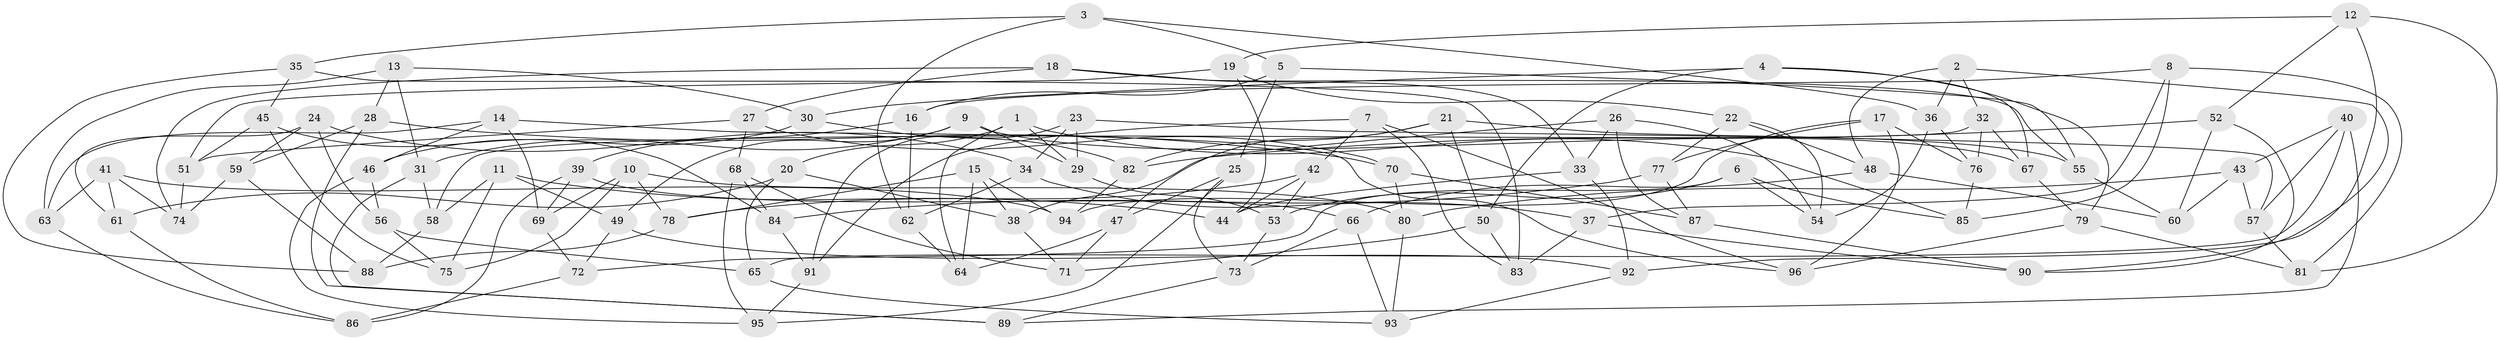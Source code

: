 // coarse degree distribution, {4: 0.5263157894736842, 6: 0.19298245614035087, 5: 0.05263157894736842, 8: 0.10526315789473684, 7: 0.05263157894736842, 10: 0.017543859649122806, 12: 0.017543859649122806, 3: 0.03508771929824561}
// Generated by graph-tools (version 1.1) at 2025/20/03/04/25 18:20:31]
// undirected, 96 vertices, 192 edges
graph export_dot {
graph [start="1"]
  node [color=gray90,style=filled];
  1;
  2;
  3;
  4;
  5;
  6;
  7;
  8;
  9;
  10;
  11;
  12;
  13;
  14;
  15;
  16;
  17;
  18;
  19;
  20;
  21;
  22;
  23;
  24;
  25;
  26;
  27;
  28;
  29;
  30;
  31;
  32;
  33;
  34;
  35;
  36;
  37;
  38;
  39;
  40;
  41;
  42;
  43;
  44;
  45;
  46;
  47;
  48;
  49;
  50;
  51;
  52;
  53;
  54;
  55;
  56;
  57;
  58;
  59;
  60;
  61;
  62;
  63;
  64;
  65;
  66;
  67;
  68;
  69;
  70;
  71;
  72;
  73;
  74;
  75;
  76;
  77;
  78;
  79;
  80;
  81;
  82;
  83;
  84;
  85;
  86;
  87;
  88;
  89;
  90;
  91;
  92;
  93;
  94;
  95;
  96;
  1 -- 29;
  1 -- 20;
  1 -- 85;
  1 -- 64;
  2 -- 32;
  2 -- 90;
  2 -- 36;
  2 -- 48;
  3 -- 35;
  3 -- 62;
  3 -- 36;
  3 -- 5;
  4 -- 50;
  4 -- 67;
  4 -- 79;
  4 -- 30;
  5 -- 25;
  5 -- 55;
  5 -- 16;
  6 -- 72;
  6 -- 85;
  6 -- 53;
  6 -- 54;
  7 -- 42;
  7 -- 91;
  7 -- 96;
  7 -- 83;
  8 -- 37;
  8 -- 85;
  8 -- 16;
  8 -- 81;
  9 -- 29;
  9 -- 31;
  9 -- 49;
  9 -- 67;
  10 -- 78;
  10 -- 75;
  10 -- 80;
  10 -- 69;
  11 -- 58;
  11 -- 44;
  11 -- 75;
  11 -- 49;
  12 -- 81;
  12 -- 19;
  12 -- 92;
  12 -- 52;
  13 -- 63;
  13 -- 31;
  13 -- 30;
  13 -- 28;
  14 -- 46;
  14 -- 63;
  14 -- 69;
  14 -- 96;
  15 -- 78;
  15 -- 38;
  15 -- 94;
  15 -- 64;
  16 -- 39;
  16 -- 62;
  17 -- 96;
  17 -- 94;
  17 -- 76;
  17 -- 77;
  18 -- 55;
  18 -- 74;
  18 -- 27;
  18 -- 33;
  19 -- 51;
  19 -- 22;
  19 -- 44;
  20 -- 65;
  20 -- 38;
  20 -- 61;
  21 -- 50;
  21 -- 55;
  21 -- 47;
  21 -- 82;
  22 -- 48;
  22 -- 54;
  22 -- 77;
  23 -- 34;
  23 -- 29;
  23 -- 57;
  23 -- 91;
  24 -- 59;
  24 -- 61;
  24 -- 56;
  24 -- 34;
  25 -- 47;
  25 -- 73;
  25 -- 95;
  26 -- 38;
  26 -- 87;
  26 -- 33;
  26 -- 54;
  27 -- 68;
  27 -- 51;
  27 -- 70;
  28 -- 59;
  28 -- 89;
  28 -- 70;
  29 -- 53;
  30 -- 46;
  30 -- 82;
  31 -- 89;
  31 -- 58;
  32 -- 58;
  32 -- 76;
  32 -- 67;
  33 -- 44;
  33 -- 92;
  34 -- 37;
  34 -- 62;
  35 -- 45;
  35 -- 88;
  35 -- 83;
  36 -- 76;
  36 -- 54;
  37 -- 83;
  37 -- 90;
  38 -- 71;
  39 -- 69;
  39 -- 66;
  39 -- 86;
  40 -- 89;
  40 -- 65;
  40 -- 57;
  40 -- 43;
  41 -- 94;
  41 -- 63;
  41 -- 74;
  41 -- 61;
  42 -- 44;
  42 -- 78;
  42 -- 53;
  43 -- 57;
  43 -- 60;
  43 -- 80;
  45 -- 75;
  45 -- 84;
  45 -- 51;
  46 -- 56;
  46 -- 95;
  47 -- 71;
  47 -- 64;
  48 -- 60;
  48 -- 66;
  49 -- 92;
  49 -- 72;
  50 -- 83;
  50 -- 71;
  51 -- 74;
  52 -- 90;
  52 -- 82;
  52 -- 60;
  53 -- 73;
  55 -- 60;
  56 -- 65;
  56 -- 75;
  57 -- 81;
  58 -- 88;
  59 -- 74;
  59 -- 88;
  61 -- 86;
  62 -- 64;
  63 -- 86;
  65 -- 93;
  66 -- 93;
  66 -- 73;
  67 -- 79;
  68 -- 84;
  68 -- 71;
  68 -- 95;
  69 -- 72;
  70 -- 80;
  70 -- 87;
  72 -- 86;
  73 -- 89;
  76 -- 85;
  77 -- 87;
  77 -- 84;
  78 -- 88;
  79 -- 81;
  79 -- 96;
  80 -- 93;
  82 -- 94;
  84 -- 91;
  87 -- 90;
  91 -- 95;
  92 -- 93;
}
